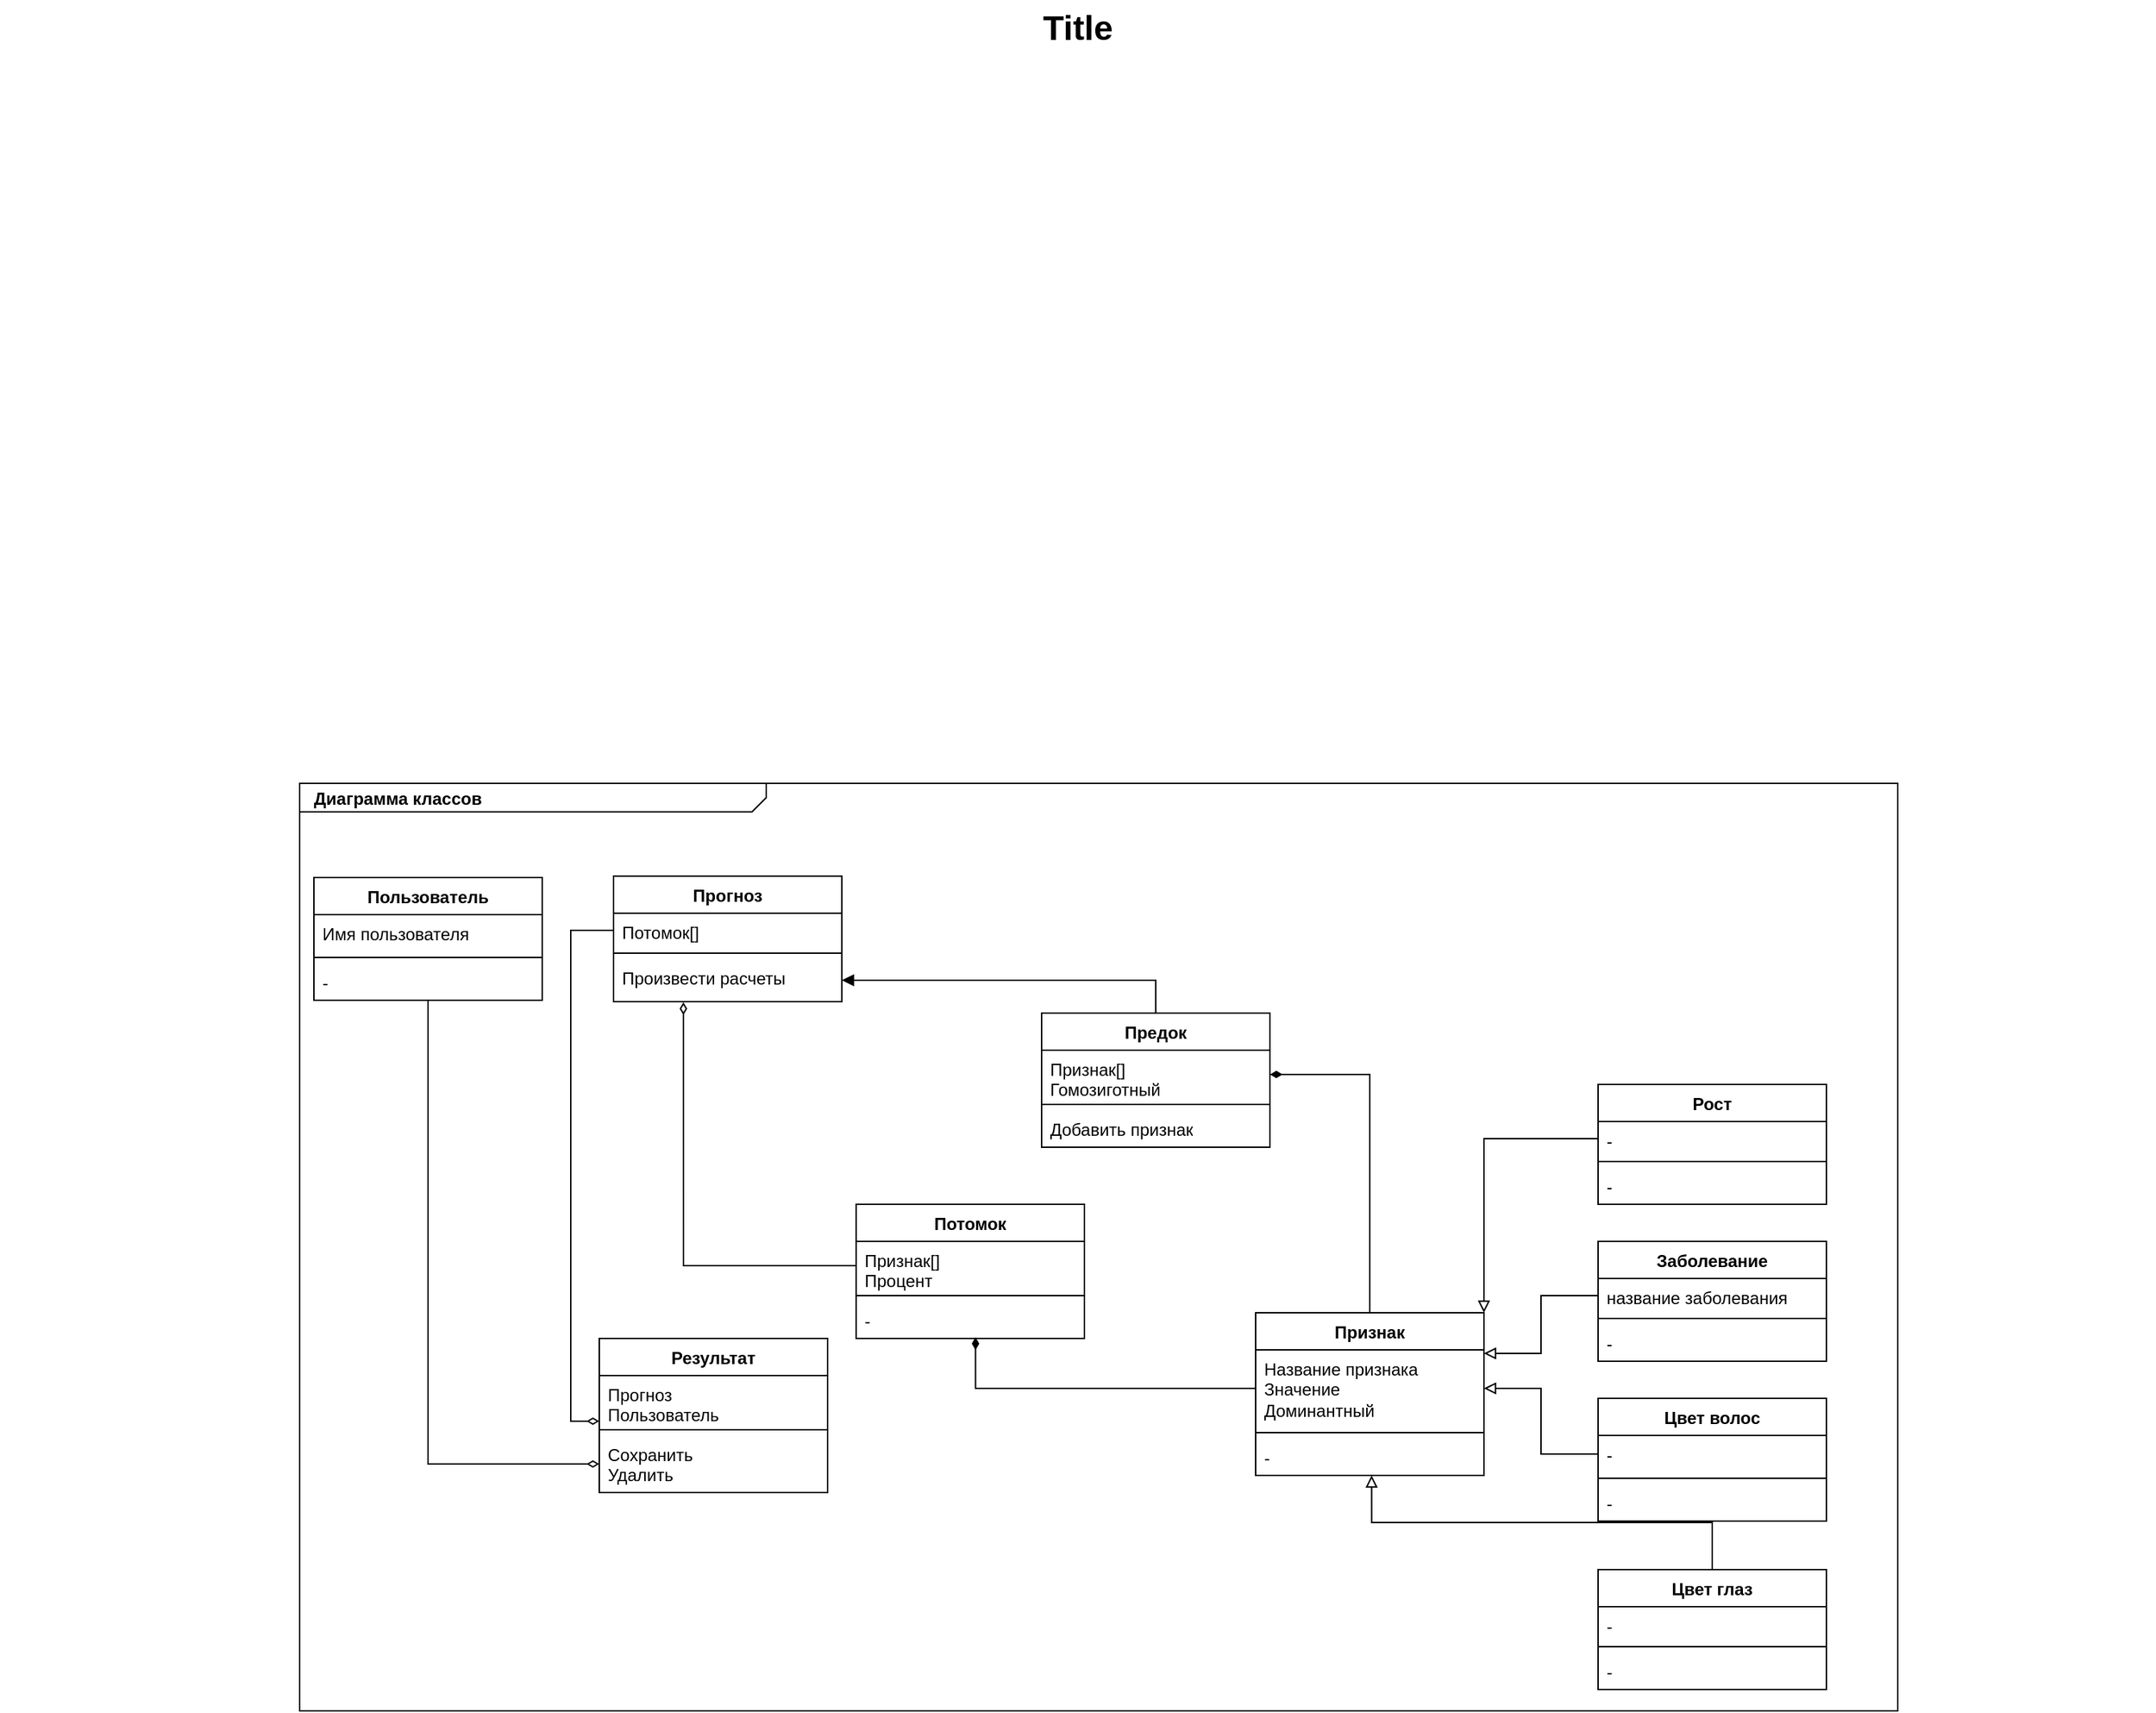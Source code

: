 <mxfile version="24.4.4" type="github">
  <diagram name="Page-1" id="929967ad-93f9-6ef4-fab6-5d389245f69c">
    <mxGraphModel dx="1253" dy="689" grid="1" gridSize="10" guides="1" tooltips="1" connect="1" arrows="1" fold="1" page="1" pageScale="1.5" pageWidth="1169" pageHeight="826" background="none" math="0" shadow="0">
      <root>
        <mxCell id="0" style=";html=1;" />
        <mxCell id="1" style=";html=1;" parent="0" />
        <mxCell id="1672d66443f91eb5-1" value="&lt;p style=&quot;margin: 0px ; margin-top: 4px ; margin-left: 10px ; text-align: left&quot;&gt;&lt;b&gt;Диаграмма классов&lt;/b&gt;&lt;/p&gt;" style="html=1;strokeWidth=1;shape=mxgraph.sysml.package;html=1;overflow=fill;whiteSpace=wrap;fillColor=none;gradientColor=none;fontSize=12;align=center;labelX=327.64;" parent="1" vertex="1">
          <mxGeometry x="330" y="589" width="1120" height="650" as="geometry" />
        </mxCell>
        <mxCell id="1672d66443f91eb5-23" value="Title" style="text;strokeColor=none;fillColor=none;html=1;fontSize=24;fontStyle=1;verticalAlign=middle;align=center;" parent="1" vertex="1">
          <mxGeometry x="120" y="40" width="1510" height="40" as="geometry" />
        </mxCell>
        <mxCell id="9g6il7d6ZRNTb9tFOeY7-1" value="Прогноз" style="swimlane;fontStyle=1;align=center;verticalAlign=top;childLayout=stackLayout;horizontal=1;startSize=26;horizontalStack=0;resizeParent=1;resizeParentMax=0;resizeLast=0;collapsible=1;marginBottom=0;whiteSpace=wrap;html=1;" vertex="1" parent="1">
          <mxGeometry x="550" y="654" width="160" height="88" as="geometry">
            <mxRectangle x="560" y="641" width="90" height="30" as="alternateBounds" />
          </mxGeometry>
        </mxCell>
        <mxCell id="9g6il7d6ZRNTb9tFOeY7-2" value="&lt;div&gt;Потомок[]&lt;/div&gt;" style="text;strokeColor=none;fillColor=none;align=left;verticalAlign=top;spacingLeft=4;spacingRight=4;overflow=hidden;rotatable=0;points=[[0,0.5],[1,0.5]];portConstraint=eastwest;whiteSpace=wrap;html=1;" vertex="1" parent="9g6il7d6ZRNTb9tFOeY7-1">
          <mxGeometry y="26" width="160" height="24" as="geometry" />
        </mxCell>
        <mxCell id="9g6il7d6ZRNTb9tFOeY7-3" value="" style="line;strokeWidth=1;fillColor=none;align=left;verticalAlign=middle;spacingTop=-1;spacingLeft=3;spacingRight=3;rotatable=0;labelPosition=right;points=[];portConstraint=eastwest;strokeColor=inherit;" vertex="1" parent="9g6il7d6ZRNTb9tFOeY7-1">
          <mxGeometry y="50" width="160" height="8" as="geometry" />
        </mxCell>
        <mxCell id="9g6il7d6ZRNTb9tFOeY7-4" value="Произвести расчеты" style="text;strokeColor=none;fillColor=none;align=left;verticalAlign=top;spacingLeft=4;spacingRight=4;overflow=hidden;rotatable=0;points=[[0,0.5],[1,0.5]];portConstraint=eastwest;whiteSpace=wrap;html=1;" vertex="1" parent="9g6il7d6ZRNTb9tFOeY7-1">
          <mxGeometry y="58" width="160" height="30" as="geometry" />
        </mxCell>
        <mxCell id="9g6il7d6ZRNTb9tFOeY7-5" value="Потомок" style="swimlane;fontStyle=1;align=center;verticalAlign=top;childLayout=stackLayout;horizontal=1;startSize=26;horizontalStack=0;resizeParent=1;resizeParentMax=0;resizeLast=0;collapsible=1;marginBottom=0;whiteSpace=wrap;html=1;" vertex="1" parent="1">
          <mxGeometry x="720" y="884" width="160" height="94" as="geometry" />
        </mxCell>
        <mxCell id="9g6il7d6ZRNTb9tFOeY7-6" value="Признак[]&lt;div&gt;Процент&lt;/div&gt;" style="text;strokeColor=none;fillColor=none;align=left;verticalAlign=top;spacingLeft=4;spacingRight=4;overflow=hidden;rotatable=0;points=[[0,0.5],[1,0.5]];portConstraint=eastwest;whiteSpace=wrap;html=1;" vertex="1" parent="9g6il7d6ZRNTb9tFOeY7-5">
          <mxGeometry y="26" width="160" height="34" as="geometry" />
        </mxCell>
        <mxCell id="9g6il7d6ZRNTb9tFOeY7-7" value="" style="line;strokeWidth=1;fillColor=none;align=left;verticalAlign=middle;spacingTop=-1;spacingLeft=3;spacingRight=3;rotatable=0;labelPosition=right;points=[];portConstraint=eastwest;strokeColor=inherit;" vertex="1" parent="9g6il7d6ZRNTb9tFOeY7-5">
          <mxGeometry y="60" width="160" height="8" as="geometry" />
        </mxCell>
        <mxCell id="9g6il7d6ZRNTb9tFOeY7-8" value="-" style="text;strokeColor=none;fillColor=none;align=left;verticalAlign=top;spacingLeft=4;spacingRight=4;overflow=hidden;rotatable=0;points=[[0,0.5],[1,0.5]];portConstraint=eastwest;whiteSpace=wrap;html=1;" vertex="1" parent="9g6il7d6ZRNTb9tFOeY7-5">
          <mxGeometry y="68" width="160" height="26" as="geometry" />
        </mxCell>
        <mxCell id="9g6il7d6ZRNTb9tFOeY7-82" style="edgeStyle=orthogonalEdgeStyle;rounded=0;orthogonalLoop=1;jettySize=auto;html=1;endArrow=block;endFill=1;" edge="1" parent="1" source="9g6il7d6ZRNTb9tFOeY7-9" target="9g6il7d6ZRNTb9tFOeY7-4">
          <mxGeometry relative="1" as="geometry" />
        </mxCell>
        <mxCell id="9g6il7d6ZRNTb9tFOeY7-9" value="Предок" style="swimlane;fontStyle=1;align=center;verticalAlign=top;childLayout=stackLayout;horizontal=1;startSize=26;horizontalStack=0;resizeParent=1;resizeParentMax=0;resizeLast=0;collapsible=1;marginBottom=0;whiteSpace=wrap;html=1;" vertex="1" parent="1">
          <mxGeometry x="850" y="750" width="160" height="94" as="geometry" />
        </mxCell>
        <mxCell id="9g6il7d6ZRNTb9tFOeY7-10" value="Признак[]&lt;div&gt;Гомозиготный&lt;/div&gt;&lt;div&gt;&lt;br&gt;&lt;/div&gt;" style="text;strokeColor=none;fillColor=none;align=left;verticalAlign=top;spacingLeft=4;spacingRight=4;overflow=hidden;rotatable=0;points=[[0,0.5],[1,0.5]];portConstraint=eastwest;whiteSpace=wrap;html=1;" vertex="1" parent="9g6il7d6ZRNTb9tFOeY7-9">
          <mxGeometry y="26" width="160" height="34" as="geometry" />
        </mxCell>
        <mxCell id="9g6il7d6ZRNTb9tFOeY7-11" value="" style="line;strokeWidth=1;fillColor=none;align=left;verticalAlign=middle;spacingTop=-1;spacingLeft=3;spacingRight=3;rotatable=0;labelPosition=right;points=[];portConstraint=eastwest;strokeColor=inherit;" vertex="1" parent="9g6il7d6ZRNTb9tFOeY7-9">
          <mxGeometry y="60" width="160" height="8" as="geometry" />
        </mxCell>
        <mxCell id="9g6il7d6ZRNTb9tFOeY7-12" value="Добавить признак" style="text;strokeColor=none;fillColor=none;align=left;verticalAlign=top;spacingLeft=4;spacingRight=4;overflow=hidden;rotatable=0;points=[[0,0.5],[1,0.5]];portConstraint=eastwest;whiteSpace=wrap;html=1;" vertex="1" parent="9g6il7d6ZRNTb9tFOeY7-9">
          <mxGeometry y="68" width="160" height="26" as="geometry" />
        </mxCell>
        <mxCell id="9g6il7d6ZRNTb9tFOeY7-75" style="edgeStyle=orthogonalEdgeStyle;rounded=0;orthogonalLoop=1;jettySize=auto;html=1;entryX=1;entryY=0.5;entryDx=0;entryDy=0;endArrow=diamondThin;endFill=1;" edge="1" parent="1" source="9g6il7d6ZRNTb9tFOeY7-13" target="9g6il7d6ZRNTb9tFOeY7-10">
          <mxGeometry relative="1" as="geometry" />
        </mxCell>
        <mxCell id="9g6il7d6ZRNTb9tFOeY7-13" value="Признак" style="swimlane;fontStyle=1;align=center;verticalAlign=top;childLayout=stackLayout;horizontal=1;startSize=26;horizontalStack=0;resizeParent=1;resizeParentMax=0;resizeLast=0;collapsible=1;marginBottom=0;whiteSpace=wrap;html=1;" vertex="1" parent="1">
          <mxGeometry x="1000" y="960" width="160" height="114" as="geometry" />
        </mxCell>
        <mxCell id="9g6il7d6ZRNTb9tFOeY7-14" value="&lt;div&gt;Название признака&lt;/div&gt;&lt;div&gt;Значение&lt;br&gt;Доминантный&lt;/div&gt;&lt;div&gt;&lt;br&gt;&lt;/div&gt;" style="text;strokeColor=none;fillColor=none;align=left;verticalAlign=top;spacingLeft=4;spacingRight=4;overflow=hidden;rotatable=0;points=[[0,0.5],[1,0.5]];portConstraint=eastwest;whiteSpace=wrap;html=1;" vertex="1" parent="9g6il7d6ZRNTb9tFOeY7-13">
          <mxGeometry y="26" width="160" height="54" as="geometry" />
        </mxCell>
        <mxCell id="9g6il7d6ZRNTb9tFOeY7-15" value="" style="line;strokeWidth=1;fillColor=none;align=left;verticalAlign=middle;spacingTop=-1;spacingLeft=3;spacingRight=3;rotatable=0;labelPosition=right;points=[];portConstraint=eastwest;strokeColor=inherit;" vertex="1" parent="9g6il7d6ZRNTb9tFOeY7-13">
          <mxGeometry y="80" width="160" height="8" as="geometry" />
        </mxCell>
        <mxCell id="9g6il7d6ZRNTb9tFOeY7-16" value="-" style="text;strokeColor=none;fillColor=none;align=left;verticalAlign=top;spacingLeft=4;spacingRight=4;overflow=hidden;rotatable=0;points=[[0,0.5],[1,0.5]];portConstraint=eastwest;whiteSpace=wrap;html=1;" vertex="1" parent="9g6il7d6ZRNTb9tFOeY7-13">
          <mxGeometry y="88" width="160" height="26" as="geometry" />
        </mxCell>
        <mxCell id="9g6il7d6ZRNTb9tFOeY7-45" value="Заболевание" style="swimlane;fontStyle=1;align=center;verticalAlign=top;childLayout=stackLayout;horizontal=1;startSize=26;horizontalStack=0;resizeParent=1;resizeParentMax=0;resizeLast=0;collapsible=1;marginBottom=0;whiteSpace=wrap;html=1;" vertex="1" parent="1">
          <mxGeometry x="1240" y="910" width="160" height="84" as="geometry" />
        </mxCell>
        <mxCell id="9g6il7d6ZRNTb9tFOeY7-46" value="название заболевания&lt;div&gt;&lt;div&gt;&lt;br&gt;&lt;/div&gt;&lt;/div&gt;" style="text;strokeColor=none;fillColor=none;align=left;verticalAlign=top;spacingLeft=4;spacingRight=4;overflow=hidden;rotatable=0;points=[[0,0.5],[1,0.5]];portConstraint=eastwest;whiteSpace=wrap;html=1;" vertex="1" parent="9g6il7d6ZRNTb9tFOeY7-45">
          <mxGeometry y="26" width="160" height="24" as="geometry" />
        </mxCell>
        <mxCell id="9g6il7d6ZRNTb9tFOeY7-47" value="" style="line;strokeWidth=1;fillColor=none;align=left;verticalAlign=middle;spacingTop=-1;spacingLeft=3;spacingRight=3;rotatable=0;labelPosition=right;points=[];portConstraint=eastwest;strokeColor=inherit;" vertex="1" parent="9g6il7d6ZRNTb9tFOeY7-45">
          <mxGeometry y="50" width="160" height="8" as="geometry" />
        </mxCell>
        <mxCell id="9g6il7d6ZRNTb9tFOeY7-48" value="-" style="text;strokeColor=none;fillColor=none;align=left;verticalAlign=top;spacingLeft=4;spacingRight=4;overflow=hidden;rotatable=0;points=[[0,0.5],[1,0.5]];portConstraint=eastwest;whiteSpace=wrap;html=1;" vertex="1" parent="9g6il7d6ZRNTb9tFOeY7-45">
          <mxGeometry y="58" width="160" height="26" as="geometry" />
        </mxCell>
        <mxCell id="9g6il7d6ZRNTb9tFOeY7-49" value="Цвет глаз" style="swimlane;fontStyle=1;align=center;verticalAlign=top;childLayout=stackLayout;horizontal=1;startSize=26;horizontalStack=0;resizeParent=1;resizeParentMax=0;resizeLast=0;collapsible=1;marginBottom=0;whiteSpace=wrap;html=1;" vertex="1" parent="1">
          <mxGeometry x="1240" y="1140" width="160" height="84" as="geometry" />
        </mxCell>
        <mxCell id="9g6il7d6ZRNTb9tFOeY7-50" value="-" style="text;strokeColor=none;fillColor=none;align=left;verticalAlign=top;spacingLeft=4;spacingRight=4;overflow=hidden;rotatable=0;points=[[0,0.5],[1,0.5]];portConstraint=eastwest;whiteSpace=wrap;html=1;" vertex="1" parent="9g6il7d6ZRNTb9tFOeY7-49">
          <mxGeometry y="26" width="160" height="24" as="geometry" />
        </mxCell>
        <mxCell id="9g6il7d6ZRNTb9tFOeY7-51" value="" style="line;strokeWidth=1;fillColor=none;align=left;verticalAlign=middle;spacingTop=-1;spacingLeft=3;spacingRight=3;rotatable=0;labelPosition=right;points=[];portConstraint=eastwest;strokeColor=inherit;" vertex="1" parent="9g6il7d6ZRNTb9tFOeY7-49">
          <mxGeometry y="50" width="160" height="8" as="geometry" />
        </mxCell>
        <mxCell id="9g6il7d6ZRNTb9tFOeY7-52" value="-" style="text;strokeColor=none;fillColor=none;align=left;verticalAlign=top;spacingLeft=4;spacingRight=4;overflow=hidden;rotatable=0;points=[[0,0.5],[1,0.5]];portConstraint=eastwest;whiteSpace=wrap;html=1;" vertex="1" parent="9g6il7d6ZRNTb9tFOeY7-49">
          <mxGeometry y="58" width="160" height="26" as="geometry" />
        </mxCell>
        <mxCell id="9g6il7d6ZRNTb9tFOeY7-53" value="Цвет волос" style="swimlane;fontStyle=1;align=center;verticalAlign=top;childLayout=stackLayout;horizontal=1;startSize=26;horizontalStack=0;resizeParent=1;resizeParentMax=0;resizeLast=0;collapsible=1;marginBottom=0;whiteSpace=wrap;html=1;" vertex="1" parent="1">
          <mxGeometry x="1240" y="1020" width="160" height="86" as="geometry" />
        </mxCell>
        <mxCell id="9g6il7d6ZRNTb9tFOeY7-54" value="-" style="text;strokeColor=none;fillColor=none;align=left;verticalAlign=top;spacingLeft=4;spacingRight=4;overflow=hidden;rotatable=0;points=[[0,0.5],[1,0.5]];portConstraint=eastwest;whiteSpace=wrap;html=1;" vertex="1" parent="9g6il7d6ZRNTb9tFOeY7-53">
          <mxGeometry y="26" width="160" height="26" as="geometry" />
        </mxCell>
        <mxCell id="9g6il7d6ZRNTb9tFOeY7-55" value="" style="line;strokeWidth=1;fillColor=none;align=left;verticalAlign=middle;spacingTop=-1;spacingLeft=3;spacingRight=3;rotatable=0;labelPosition=right;points=[];portConstraint=eastwest;strokeColor=inherit;" vertex="1" parent="9g6il7d6ZRNTb9tFOeY7-53">
          <mxGeometry y="52" width="160" height="8" as="geometry" />
        </mxCell>
        <mxCell id="9g6il7d6ZRNTb9tFOeY7-56" value="-" style="text;strokeColor=none;fillColor=none;align=left;verticalAlign=top;spacingLeft=4;spacingRight=4;overflow=hidden;rotatable=0;points=[[0,0.5],[1,0.5]];portConstraint=eastwest;whiteSpace=wrap;html=1;" vertex="1" parent="9g6il7d6ZRNTb9tFOeY7-53">
          <mxGeometry y="60" width="160" height="26" as="geometry" />
        </mxCell>
        <mxCell id="9g6il7d6ZRNTb9tFOeY7-61" value="Рост" style="swimlane;fontStyle=1;align=center;verticalAlign=top;childLayout=stackLayout;horizontal=1;startSize=26;horizontalStack=0;resizeParent=1;resizeParentMax=0;resizeLast=0;collapsible=1;marginBottom=0;whiteSpace=wrap;html=1;" vertex="1" parent="1">
          <mxGeometry x="1240" y="800" width="160" height="84" as="geometry" />
        </mxCell>
        <mxCell id="9g6il7d6ZRNTb9tFOeY7-62" value="-" style="text;strokeColor=none;fillColor=none;align=left;verticalAlign=top;spacingLeft=4;spacingRight=4;overflow=hidden;rotatable=0;points=[[0,0.5],[1,0.5]];portConstraint=eastwest;whiteSpace=wrap;html=1;" vertex="1" parent="9g6il7d6ZRNTb9tFOeY7-61">
          <mxGeometry y="26" width="160" height="24" as="geometry" />
        </mxCell>
        <mxCell id="9g6il7d6ZRNTb9tFOeY7-63" value="" style="line;strokeWidth=1;fillColor=none;align=left;verticalAlign=middle;spacingTop=-1;spacingLeft=3;spacingRight=3;rotatable=0;labelPosition=right;points=[];portConstraint=eastwest;strokeColor=inherit;" vertex="1" parent="9g6il7d6ZRNTb9tFOeY7-61">
          <mxGeometry y="50" width="160" height="8" as="geometry" />
        </mxCell>
        <mxCell id="9g6il7d6ZRNTb9tFOeY7-64" value="-" style="text;strokeColor=none;fillColor=none;align=left;verticalAlign=top;spacingLeft=4;spacingRight=4;overflow=hidden;rotatable=0;points=[[0,0.5],[1,0.5]];portConstraint=eastwest;whiteSpace=wrap;html=1;" vertex="1" parent="9g6il7d6ZRNTb9tFOeY7-61">
          <mxGeometry y="58" width="160" height="26" as="geometry" />
        </mxCell>
        <mxCell id="9g6il7d6ZRNTb9tFOeY7-65" style="edgeStyle=orthogonalEdgeStyle;rounded=0;orthogonalLoop=1;jettySize=auto;html=1;entryX=1;entryY=0;entryDx=0;entryDy=0;endArrow=block;endFill=0;" edge="1" parent="1" source="9g6il7d6ZRNTb9tFOeY7-62" target="9g6il7d6ZRNTb9tFOeY7-13">
          <mxGeometry relative="1" as="geometry" />
        </mxCell>
        <mxCell id="9g6il7d6ZRNTb9tFOeY7-66" style="edgeStyle=orthogonalEdgeStyle;rounded=0;orthogonalLoop=1;jettySize=auto;html=1;entryX=1;entryY=0.25;entryDx=0;entryDy=0;endArrow=block;endFill=0;" edge="1" parent="1" source="9g6il7d6ZRNTb9tFOeY7-46" target="9g6il7d6ZRNTb9tFOeY7-13">
          <mxGeometry relative="1" as="geometry" />
        </mxCell>
        <mxCell id="9g6il7d6ZRNTb9tFOeY7-67" style="edgeStyle=orthogonalEdgeStyle;rounded=0;orthogonalLoop=1;jettySize=auto;html=1;entryX=1;entryY=0.5;entryDx=0;entryDy=0;endArrow=block;endFill=0;" edge="1" parent="1" source="9g6il7d6ZRNTb9tFOeY7-54" target="9g6il7d6ZRNTb9tFOeY7-14">
          <mxGeometry relative="1" as="geometry" />
        </mxCell>
        <mxCell id="9g6il7d6ZRNTb9tFOeY7-68" style="edgeStyle=orthogonalEdgeStyle;rounded=0;orthogonalLoop=1;jettySize=auto;html=1;entryX=0.508;entryY=1;entryDx=0;entryDy=0;entryPerimeter=0;endArrow=block;endFill=0;" edge="1" parent="1" source="9g6il7d6ZRNTb9tFOeY7-49" target="9g6il7d6ZRNTb9tFOeY7-16">
          <mxGeometry relative="1" as="geometry" />
        </mxCell>
        <mxCell id="9g6il7d6ZRNTb9tFOeY7-95" style="edgeStyle=orthogonalEdgeStyle;rounded=0;orthogonalLoop=1;jettySize=auto;html=1;endArrow=diamondThin;endFill=0;" edge="1" parent="1" source="9g6il7d6ZRNTb9tFOeY7-69" target="9g6il7d6ZRNTb9tFOeY7-81">
          <mxGeometry relative="1" as="geometry" />
        </mxCell>
        <mxCell id="9g6il7d6ZRNTb9tFOeY7-69" value="Пользователь" style="swimlane;fontStyle=1;align=center;verticalAlign=top;childLayout=stackLayout;horizontal=1;startSize=26;horizontalStack=0;resizeParent=1;resizeParentMax=0;resizeLast=0;collapsible=1;marginBottom=0;whiteSpace=wrap;html=1;" vertex="1" parent="1">
          <mxGeometry x="340" y="655" width="160" height="86" as="geometry" />
        </mxCell>
        <mxCell id="9g6il7d6ZRNTb9tFOeY7-70" value="Имя пользователя" style="text;strokeColor=none;fillColor=none;align=left;verticalAlign=top;spacingLeft=4;spacingRight=4;overflow=hidden;rotatable=0;points=[[0,0.5],[1,0.5]];portConstraint=eastwest;whiteSpace=wrap;html=1;" vertex="1" parent="9g6il7d6ZRNTb9tFOeY7-69">
          <mxGeometry y="26" width="160" height="26" as="geometry" />
        </mxCell>
        <mxCell id="9g6il7d6ZRNTb9tFOeY7-71" value="" style="line;strokeWidth=1;fillColor=none;align=left;verticalAlign=middle;spacingTop=-1;spacingLeft=3;spacingRight=3;rotatable=0;labelPosition=right;points=[];portConstraint=eastwest;strokeColor=inherit;" vertex="1" parent="9g6il7d6ZRNTb9tFOeY7-69">
          <mxGeometry y="52" width="160" height="8" as="geometry" />
        </mxCell>
        <mxCell id="9g6il7d6ZRNTb9tFOeY7-72" value="-" style="text;strokeColor=none;fillColor=none;align=left;verticalAlign=top;spacingLeft=4;spacingRight=4;overflow=hidden;rotatable=0;points=[[0,0.5],[1,0.5]];portConstraint=eastwest;whiteSpace=wrap;html=1;" vertex="1" parent="9g6il7d6ZRNTb9tFOeY7-69">
          <mxGeometry y="60" width="160" height="26" as="geometry" />
        </mxCell>
        <mxCell id="9g6il7d6ZRNTb9tFOeY7-74" style="edgeStyle=orthogonalEdgeStyle;rounded=0;orthogonalLoop=1;jettySize=auto;html=1;entryX=0.306;entryY=1.012;entryDx=0;entryDy=0;entryPerimeter=0;endArrow=diamondThin;endFill=0;" edge="1" parent="1" source="9g6il7d6ZRNTb9tFOeY7-6" target="9g6il7d6ZRNTb9tFOeY7-4">
          <mxGeometry relative="1" as="geometry" />
        </mxCell>
        <mxCell id="9g6il7d6ZRNTb9tFOeY7-77" style="edgeStyle=orthogonalEdgeStyle;rounded=0;orthogonalLoop=1;jettySize=auto;html=1;entryX=0.523;entryY=0.968;entryDx=0;entryDy=0;entryPerimeter=0;endArrow=diamondThin;endFill=1;" edge="1" parent="1" source="9g6il7d6ZRNTb9tFOeY7-14" target="9g6il7d6ZRNTb9tFOeY7-8">
          <mxGeometry relative="1" as="geometry" />
        </mxCell>
        <mxCell id="9g6il7d6ZRNTb9tFOeY7-78" value="Результат" style="swimlane;fontStyle=1;align=center;verticalAlign=top;childLayout=stackLayout;horizontal=1;startSize=26;horizontalStack=0;resizeParent=1;resizeParentMax=0;resizeLast=0;collapsible=1;marginBottom=0;whiteSpace=wrap;html=1;" vertex="1" parent="1">
          <mxGeometry x="540" y="978" width="160" height="108" as="geometry" />
        </mxCell>
        <mxCell id="9g6il7d6ZRNTb9tFOeY7-79" value="Прогноз&lt;div&gt;Пользователь&lt;/div&gt;" style="text;strokeColor=none;fillColor=none;align=left;verticalAlign=top;spacingLeft=4;spacingRight=4;overflow=hidden;rotatable=0;points=[[0,0.5],[1,0.5]];portConstraint=eastwest;whiteSpace=wrap;html=1;" vertex="1" parent="9g6il7d6ZRNTb9tFOeY7-78">
          <mxGeometry y="26" width="160" height="34" as="geometry" />
        </mxCell>
        <mxCell id="9g6il7d6ZRNTb9tFOeY7-80" value="" style="line;strokeWidth=1;fillColor=none;align=left;verticalAlign=middle;spacingTop=-1;spacingLeft=3;spacingRight=3;rotatable=0;labelPosition=right;points=[];portConstraint=eastwest;strokeColor=inherit;" vertex="1" parent="9g6il7d6ZRNTb9tFOeY7-78">
          <mxGeometry y="60" width="160" height="8" as="geometry" />
        </mxCell>
        <mxCell id="9g6il7d6ZRNTb9tFOeY7-81" value="Сохранить&lt;div&gt;Удалить&lt;/div&gt;" style="text;strokeColor=none;fillColor=none;align=left;verticalAlign=top;spacingLeft=4;spacingRight=4;overflow=hidden;rotatable=0;points=[[0,0.5],[1,0.5]];portConstraint=eastwest;whiteSpace=wrap;html=1;" vertex="1" parent="9g6il7d6ZRNTb9tFOeY7-78">
          <mxGeometry y="68" width="160" height="40" as="geometry" />
        </mxCell>
        <mxCell id="9g6il7d6ZRNTb9tFOeY7-83" style="edgeStyle=orthogonalEdgeStyle;rounded=0;orthogonalLoop=1;jettySize=auto;html=1;entryX=0;entryY=0.941;entryDx=0;entryDy=0;entryPerimeter=0;endArrow=diamondThin;endFill=0;" edge="1" parent="1" source="9g6il7d6ZRNTb9tFOeY7-2" target="9g6il7d6ZRNTb9tFOeY7-79">
          <mxGeometry relative="1" as="geometry" />
        </mxCell>
      </root>
    </mxGraphModel>
  </diagram>
</mxfile>
